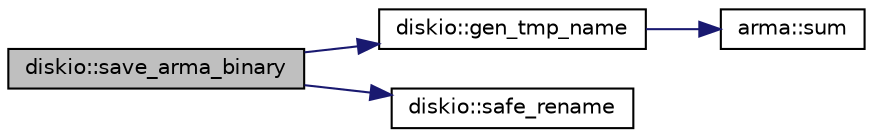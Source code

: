digraph "diskio::save_arma_binary"
{
  edge [fontname="Helvetica",fontsize="10",labelfontname="Helvetica",labelfontsize="10"];
  node [fontname="Helvetica",fontsize="10",shape=record];
  rankdir="LR";
  Node1 [label="diskio::save_arma_binary",height=0.2,width=0.4,color="black", fillcolor="grey75", style="filled" fontcolor="black"];
  Node1 -> Node2 [color="midnightblue",fontsize="10",style="solid",fontname="Helvetica"];
  Node2 [label="diskio::gen_tmp_name",height=0.2,width=0.4,color="black", fillcolor="white", style="filled",URL="$group__diskio.html#ga81ac9508b1ee96fd24338a9701aeda71"];
  Node2 -> Node3 [color="midnightblue",fontsize="10",style="solid",fontname="Helvetica"];
  Node3 [label="arma::sum",height=0.2,width=0.4,color="black", fillcolor="white", style="filled",URL="$group__fn__sum.html#gaac94471603e655a8ad1e90659fd32bc4",tooltip="Delayed sum of elements of a matrix along a specified dimension (either rows or columns). The result is stored in a dense matrix that has either one column or one row. For dim = 0, find the sum of each column (traverse across rows) For dim = 1, find the sum of each row (traverse across columns) The default is dim = 0. NOTE: the dim argument is different than in Matlab/Octave."];
  Node1 -> Node4 [color="midnightblue",fontsize="10",style="solid",fontname="Helvetica"];
  Node4 [label="diskio::safe_rename",height=0.2,width=0.4,color="black", fillcolor="white", style="filled",URL="$group__diskio.html#gafd37296c4660795ae79ddb0766d4551a"];
}
